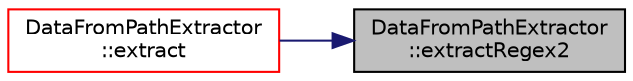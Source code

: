 digraph "DataFromPathExtractor::extractRegex2"
{
 // LATEX_PDF_SIZE
  edge [fontname="Helvetica",fontsize="10",labelfontname="Helvetica",labelfontsize="10"];
  node [fontname="Helvetica",fontsize="10",shape=record];
  rankdir="RL";
  Node1 [label="DataFromPathExtractor\l::extractRegex2",height=0.2,width=0.4,color="black", fillcolor="grey75", style="filled", fontcolor="black",tooltip=" "];
  Node1 -> Node2 [dir="back",color="midnightblue",fontsize="10",style="solid",fontname="Helvetica"];
  Node2 [label="DataFromPathExtractor\l::extract",height=0.2,width=0.4,color="red", fillcolor="white", style="filled",URL="$class_data_from_path_extractor.html#a1ecd0e2a673e71024cc5aa528bad1592",tooltip=" "];
}

